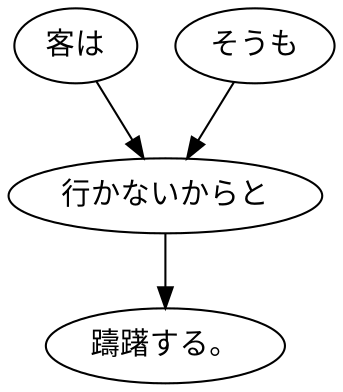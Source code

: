digraph graph8685 {
	node0 [label="客は"];
	node1 [label="そうも"];
	node2 [label="行かないからと"];
	node3 [label="躊躇する。"];
	node0 -> node2;
	node1 -> node2;
	node2 -> node3;
}
